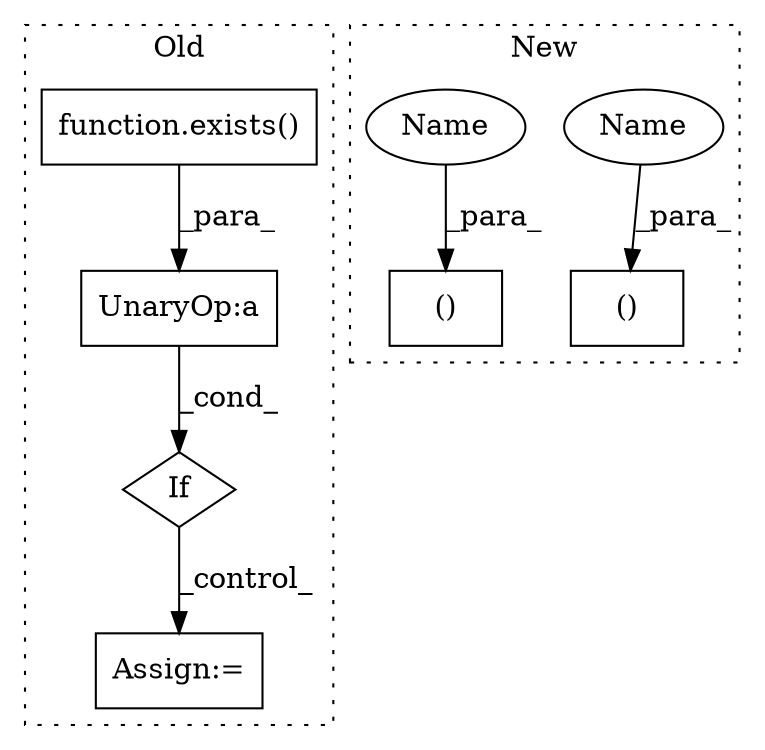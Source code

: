 digraph G {
subgraph cluster0 {
1 [label="function.exists()" a="75" s="2530,2546" l="7,1" shape="box"];
3 [label="If" a="96" s="2523" l="3" shape="diamond"];
4 [label="Assign:=" a="68" s="2560" l="3" shape="box"];
5 [label="UnaryOp:a" a="61" s="2526" l="21" shape="box"];
label = "Old";
style="dotted";
}
subgraph cluster1 {
2 [label="()" a="54" s="4436" l="13" shape="box"];
6 [label="()" a="54" s="4359" l="13" shape="box"];
7 [label="Name" a="87" s="4438" l="11" shape="ellipse"];
8 [label="Name" a="87" s="4361" l="11" shape="ellipse"];
label = "New";
style="dotted";
}
1 -> 5 [label="_para_"];
3 -> 4 [label="_control_"];
5 -> 3 [label="_cond_"];
7 -> 2 [label="_para_"];
8 -> 6 [label="_para_"];
}